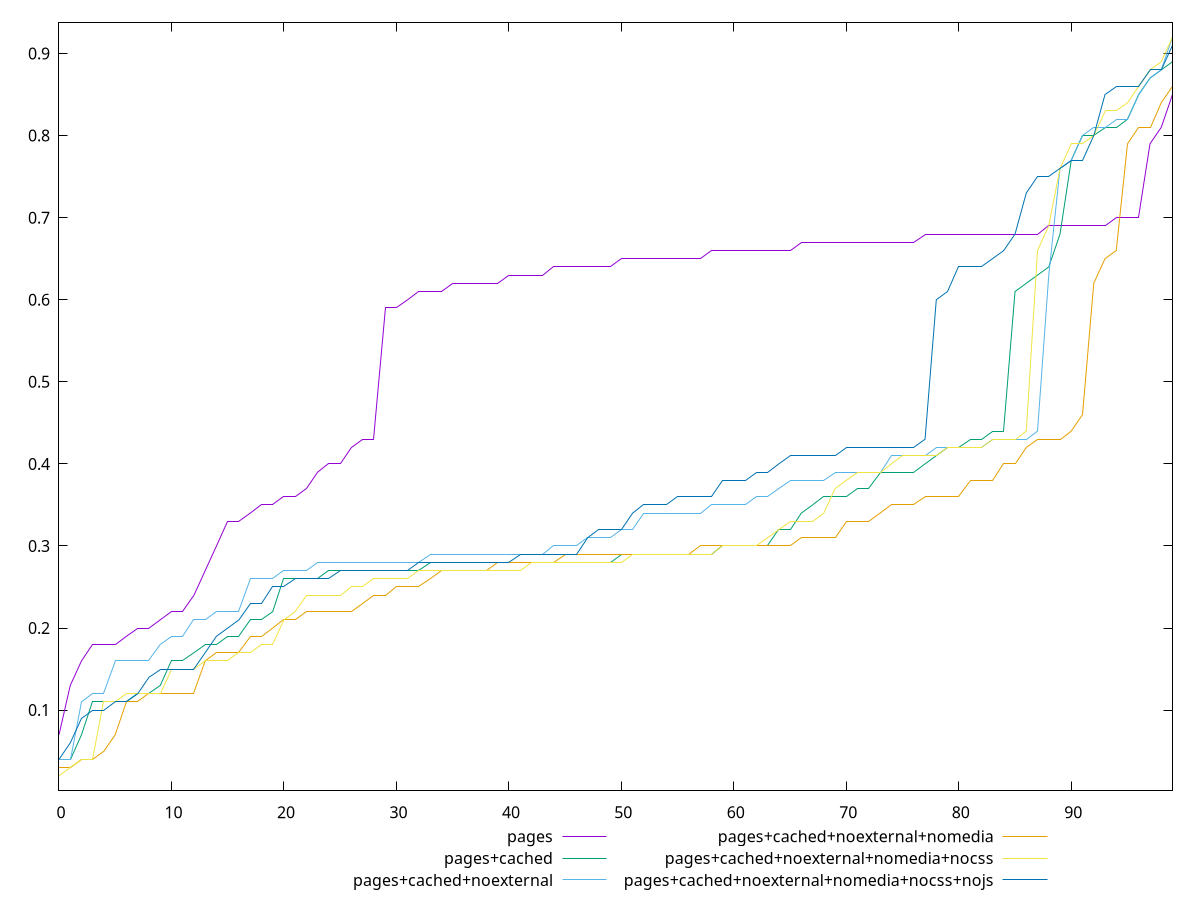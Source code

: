 reset

$pages <<EOF
0 0.07
1 0.13
2 0.16
3 0.18
4 0.18
5 0.18
6 0.19
7 0.2
8 0.2
9 0.21
10 0.22
11 0.22
12 0.24
13 0.27
14 0.3
15 0.33
16 0.33
17 0.34
18 0.35
19 0.35
20 0.36
21 0.36
22 0.37
23 0.39
24 0.4
25 0.4
26 0.42
27 0.43
28 0.43
29 0.59
30 0.59
31 0.6
32 0.61
33 0.61
34 0.61
35 0.62
36 0.62
37 0.62
38 0.62
39 0.62
40 0.63
41 0.63
42 0.63
43 0.63
44 0.64
45 0.64
46 0.64
47 0.64
48 0.64
49 0.64
50 0.65
51 0.65
52 0.65
53 0.65
54 0.65
55 0.65
56 0.65
57 0.65
58 0.66
59 0.66
60 0.66
61 0.66
62 0.66
63 0.66
64 0.66
65 0.66
66 0.67
67 0.67
68 0.67
69 0.67
70 0.67
71 0.67
72 0.67
73 0.67
74 0.67
75 0.67
76 0.67
77 0.68
78 0.68
79 0.68
80 0.68
81 0.68
82 0.68
83 0.68
84 0.68
85 0.68
86 0.68
87 0.68
88 0.69
89 0.69
90 0.69
91 0.69
92 0.69
93 0.69
94 0.7
95 0.7
96 0.7
97 0.79
98 0.81
99 0.85
EOF

$pagesCached <<EOF
0 0.04
1 0.04
2 0.07
3 0.11
4 0.11
5 0.11
6 0.11
7 0.12
8 0.12
9 0.13
10 0.16
11 0.16
12 0.17
13 0.18
14 0.18
15 0.19
16 0.19
17 0.21
18 0.21
19 0.22
20 0.26
21 0.26
22 0.26
23 0.26
24 0.27
25 0.27
26 0.27
27 0.27
28 0.27
29 0.27
30 0.27
31 0.27
32 0.27
33 0.28
34 0.28
35 0.28
36 0.28
37 0.28
38 0.28
39 0.28
40 0.28
41 0.28
42 0.28
43 0.28
44 0.28
45 0.28
46 0.28
47 0.28
48 0.28
49 0.28
50 0.29
51 0.29
52 0.29
53 0.29
54 0.29
55 0.29
56 0.29
57 0.29
58 0.29
59 0.3
60 0.3
61 0.3
62 0.3
63 0.3
64 0.32
65 0.32
66 0.34
67 0.35
68 0.36
69 0.36
70 0.36
71 0.37
72 0.37
73 0.39
74 0.39
75 0.39
76 0.39
77 0.4
78 0.41
79 0.42
80 0.42
81 0.43
82 0.43
83 0.44
84 0.44
85 0.61
86 0.62
87 0.63
88 0.64
89 0.68
90 0.77
91 0.8
92 0.8
93 0.81
94 0.81
95 0.82
96 0.85
97 0.87
98 0.88
99 0.89
EOF

$pagesCachedNoexternal <<EOF
0 0.04
1 0.04
2 0.11
3 0.12
4 0.12
5 0.16
6 0.16
7 0.16
8 0.16
9 0.18
10 0.19
11 0.19
12 0.21
13 0.21
14 0.22
15 0.22
16 0.22
17 0.26
18 0.26
19 0.26
20 0.27
21 0.27
22 0.27
23 0.28
24 0.28
25 0.28
26 0.28
27 0.28
28 0.28
29 0.28
30 0.28
31 0.28
32 0.28
33 0.29
34 0.29
35 0.29
36 0.29
37 0.29
38 0.29
39 0.29
40 0.29
41 0.29
42 0.29
43 0.29
44 0.3
45 0.3
46 0.3
47 0.31
48 0.31
49 0.31
50 0.32
51 0.32
52 0.34
53 0.34
54 0.34
55 0.34
56 0.34
57 0.34
58 0.35
59 0.35
60 0.35
61 0.35
62 0.36
63 0.36
64 0.37
65 0.38
66 0.38
67 0.38
68 0.38
69 0.39
70 0.39
71 0.39
72 0.39
73 0.39
74 0.41
75 0.41
76 0.41
77 0.41
78 0.42
79 0.42
80 0.42
81 0.42
82 0.42
83 0.43
84 0.43
85 0.43
86 0.43
87 0.44
88 0.63
89 0.76
90 0.77
91 0.8
92 0.81
93 0.81
94 0.82
95 0.82
96 0.85
97 0.87
98 0.88
99 0.92
EOF

$pagesCachedNoexternalNomedia <<EOF
0 0.03
1 0.03
2 0.04
3 0.04
4 0.05
5 0.07
6 0.11
7 0.11
8 0.12
9 0.12
10 0.12
11 0.12
12 0.12
13 0.16
14 0.17
15 0.17
16 0.17
17 0.19
18 0.19
19 0.2
20 0.21
21 0.21
22 0.22
23 0.22
24 0.22
25 0.22
26 0.22
27 0.23
28 0.24
29 0.24
30 0.25
31 0.25
32 0.25
33 0.26
34 0.27
35 0.27
36 0.27
37 0.27
38 0.27
39 0.28
40 0.28
41 0.28
42 0.28
43 0.28
44 0.28
45 0.29
46 0.29
47 0.29
48 0.29
49 0.29
50 0.29
51 0.29
52 0.29
53 0.29
54 0.29
55 0.29
56 0.29
57 0.3
58 0.3
59 0.3
60 0.3
61 0.3
62 0.3
63 0.3
64 0.3
65 0.3
66 0.31
67 0.31
68 0.31
69 0.31
70 0.33
71 0.33
72 0.33
73 0.34
74 0.35
75 0.35
76 0.35
77 0.36
78 0.36
79 0.36
80 0.36
81 0.38
82 0.38
83 0.38
84 0.4
85 0.4
86 0.42
87 0.43
88 0.43
89 0.43
90 0.44
91 0.46
92 0.62
93 0.65
94 0.66
95 0.79
96 0.81
97 0.81
98 0.84
99 0.86
EOF

$pagesCachedNoexternalNomediaNocss <<EOF
0 0.02
1 0.03
2 0.04
3 0.04
4 0.11
5 0.11
6 0.12
7 0.12
8 0.12
9 0.12
10 0.15
11 0.15
12 0.15
13 0.16
14 0.16
15 0.16
16 0.17
17 0.17
18 0.18
19 0.18
20 0.21
21 0.22
22 0.24
23 0.24
24 0.24
25 0.24
26 0.25
27 0.25
28 0.26
29 0.26
30 0.26
31 0.26
32 0.27
33 0.27
34 0.27
35 0.27
36 0.27
37 0.27
38 0.27
39 0.27
40 0.27
41 0.27
42 0.28
43 0.28
44 0.28
45 0.28
46 0.28
47 0.28
48 0.28
49 0.28
50 0.28
51 0.29
52 0.29
53 0.29
54 0.29
55 0.29
56 0.29
57 0.29
58 0.29
59 0.3
60 0.3
61 0.3
62 0.3
63 0.31
64 0.32
65 0.33
66 0.33
67 0.33
68 0.34
69 0.37
70 0.38
71 0.39
72 0.39
73 0.39
74 0.4
75 0.41
76 0.41
77 0.41
78 0.41
79 0.42
80 0.42
81 0.42
82 0.42
83 0.43
84 0.43
85 0.43
86 0.44
87 0.66
88 0.69
89 0.76
90 0.79
91 0.79
92 0.8
93 0.83
94 0.83
95 0.84
96 0.86
97 0.88
98 0.89
99 0.92
EOF

$pagesCachedNoexternalNomediaNocssNojs <<EOF
0 0.04
1 0.06
2 0.09
3 0.1
4 0.1
5 0.11
6 0.11
7 0.12
8 0.14
9 0.15
10 0.15
11 0.15
12 0.15
13 0.17
14 0.19
15 0.2
16 0.21
17 0.23
18 0.23
19 0.25
20 0.25
21 0.26
22 0.26
23 0.26
24 0.26
25 0.27
26 0.27
27 0.27
28 0.27
29 0.27
30 0.27
31 0.27
32 0.28
33 0.28
34 0.28
35 0.28
36 0.28
37 0.28
38 0.28
39 0.28
40 0.28
41 0.29
42 0.29
43 0.29
44 0.29
45 0.29
46 0.29
47 0.31
48 0.32
49 0.32
50 0.32
51 0.34
52 0.35
53 0.35
54 0.35
55 0.36
56 0.36
57 0.36
58 0.36
59 0.38
60 0.38
61 0.38
62 0.39
63 0.39
64 0.4
65 0.41
66 0.41
67 0.41
68 0.41
69 0.41
70 0.42
71 0.42
72 0.42
73 0.42
74 0.42
75 0.42
76 0.42
77 0.43
78 0.6
79 0.61
80 0.64
81 0.64
82 0.64
83 0.65
84 0.66
85 0.68
86 0.73
87 0.75
88 0.75
89 0.76
90 0.77
91 0.77
92 0.8
93 0.85
94 0.86
95 0.86
96 0.86
97 0.88
98 0.88
99 0.91
EOF

set key outside below
set xrange [0:99]
set yrange [0.0019999999999999983:0.9380000000000001]
set trange [0.0019999999999999983:0.9380000000000001]
set terminal svg size 640, 600 enhanced background rgb 'white'
set output "reprap/first-meaningful-paint/comparison/sorted/all_score.svg"

plot $pages title "pages" with line, \
     $pagesCached title "pages+cached" with line, \
     $pagesCachedNoexternal title "pages+cached+noexternal" with line, \
     $pagesCachedNoexternalNomedia title "pages+cached+noexternal+nomedia" with line, \
     $pagesCachedNoexternalNomediaNocss title "pages+cached+noexternal+nomedia+nocss" with line, \
     $pagesCachedNoexternalNomediaNocssNojs title "pages+cached+noexternal+nomedia+nocss+nojs" with line

reset

